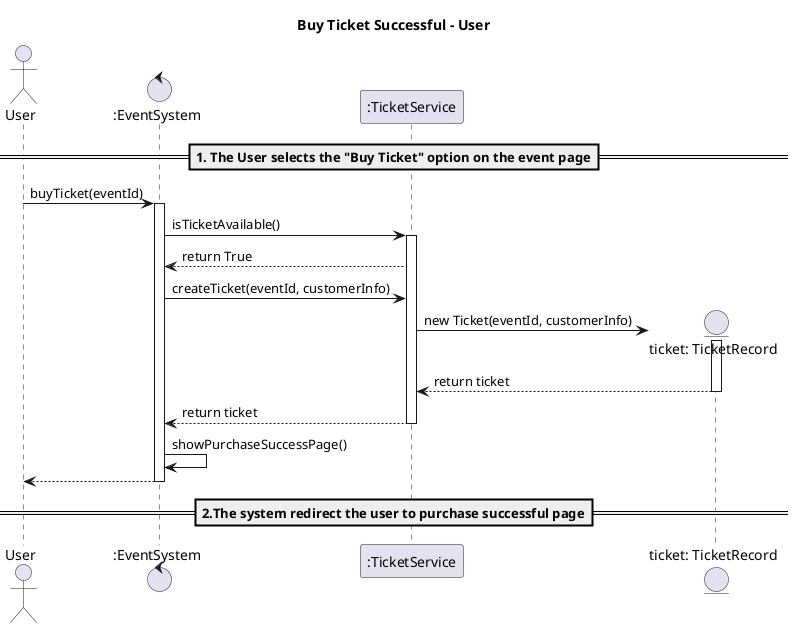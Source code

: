 @startuml
title Buy Ticket Successful - User

actor User
control ":EventSystem" as ES
participant ":TicketService" as TS
entity "ticket: TicketRecord" as ticket

== 1. The User selects the "Buy Ticket" option on the event page==
User -> ES : buyTicket(eventId)
activate ES
ES -> TS : isTicketAvailable()
activate TS
TS --> ES : return True
ES -> TS : createTicket(eventId, customerInfo)
create ticket
TS -> ticket : new Ticket(eventId, customerInfo)
activate ticket
ticket --> TS : return ticket
deactivate ticket
TS --> ES : return ticket
deactivate TS
ES -> ES : showPurchaseSuccessPage()
ES --> User :
deactivate ES
==2.The system redirect the user to purchase successful page==
@enduml

